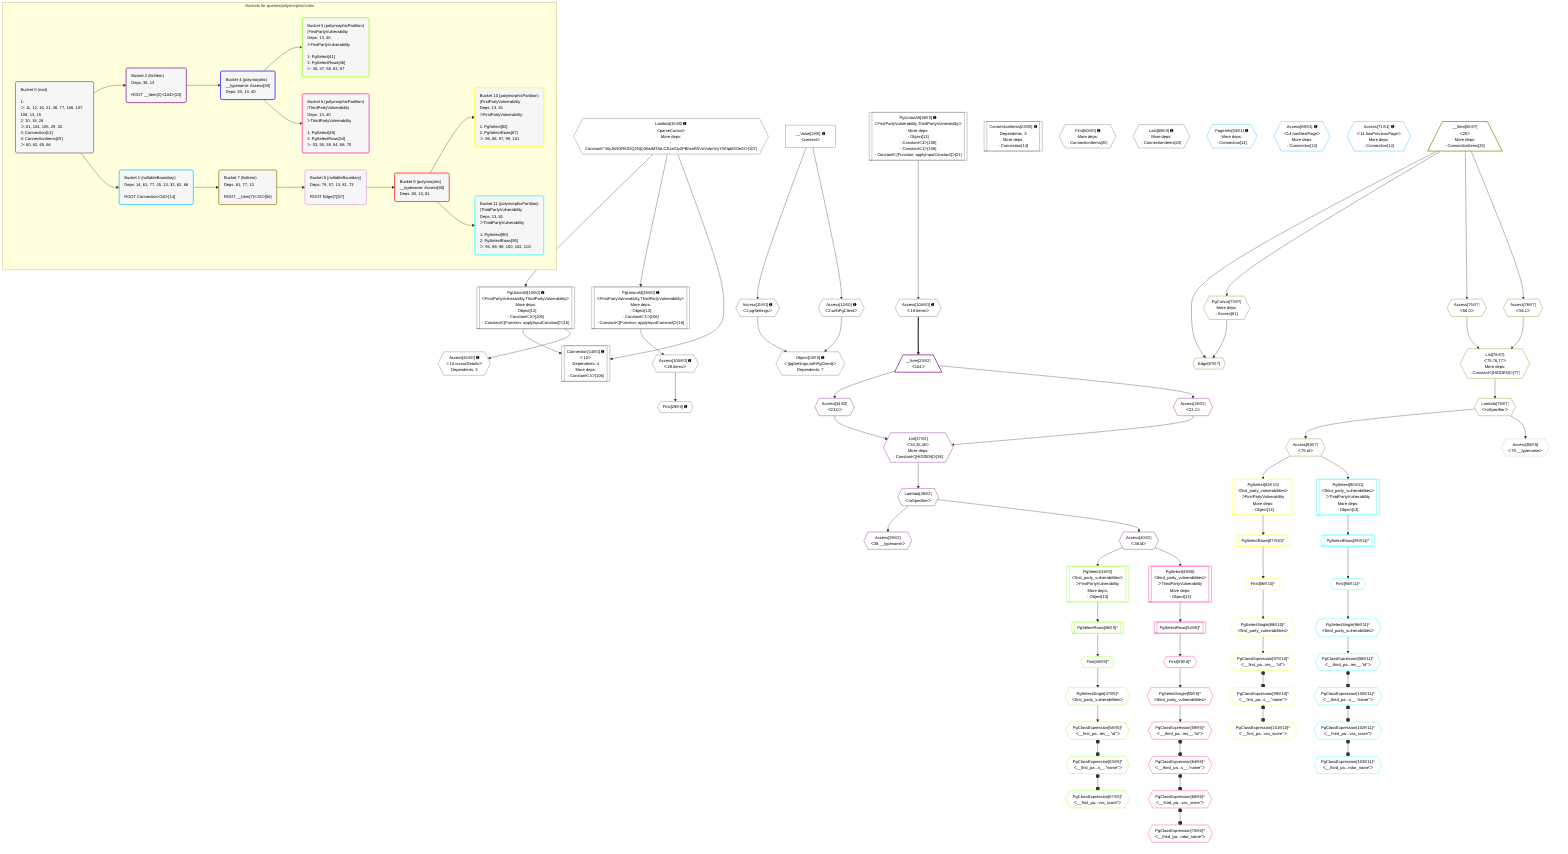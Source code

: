 %%{init: {'themeVariables': { 'fontSize': '12px'}}}%%
graph TD
    classDef path fill:#eee,stroke:#000,color:#000
    classDef plan fill:#fff,stroke-width:1px,color:#000
    classDef itemplan fill:#fff,stroke-width:2px,color:#000
    classDef unbatchedplan fill:#dff,stroke-width:1px,color:#000
    classDef sideeffectplan fill:#fcc,stroke-width:2px,color:#000
    classDef bucket fill:#f6f6f6,color:#000,stroke-width:2px,text-align:left

    subgraph "Buckets for queries/polymorphic/vulns"
    Bucket0("Bucket 0 (root)<br /><br />1: <br />ᐳ: 11, 12, 16, 21, 36, 77, 106, 107, 108, 13, 15<br />2: 10, 19, 28<br />ᐳ: 61, 104, 105, 29, 32<br />3: Connection[14]<br />4: ConnectionItems[25]<br />ᐳ: 60, 62, 65, 66"):::bucket
    Bucket1("Bucket 1 (nullableBoundary)<br />Deps: 14, 61, 77, 25, 13, 32, 62, 66<br /><br />ROOT Connectionᐸ10ᐳ[14]"):::bucket
    Bucket2("Bucket 2 (listItem)<br />Deps: 36, 13<br /><br />ROOT __Item{2}ᐸ104ᐳ[23]"):::bucket
    Bucket4("Bucket 4 (polymorphic)<br />__typename: Access[39]<br />Deps: 39, 13, 40"):::bucket
    Bucket5("Bucket 5 (polymorphicPartition)<br />|FirstPartyVulnerability<br />Deps: 13, 40<br />ᐳFirstPartyVulnerability<br /><br />1: PgSelect[41]<br />2: PgSelectRows[46]<br />ᐳ: 45, 47, 58, 63, 67"):::bucket
    Bucket6("Bucket 6 (polymorphicPartition)<br />|ThirdPartyVulnerability<br />Deps: 13, 40<br />ᐳThirdPartyVulnerability<br /><br />1: PgSelect[49]<br />2: PgSelectRows[54]<br />ᐳ: 53, 55, 59, 64, 68, 70"):::bucket
    Bucket7("Bucket 7 (listItem)<br />Deps: 61, 77, 13<br /><br />ROOT __Item{7}ᐸ25ᐳ[56]"):::bucket
    Bucket8("Bucket 8 (nullableBoundary)<br />Deps: 79, 57, 13, 81, 73<br /><br />ROOT Edge{7}[57]"):::bucket
    Bucket9("Bucket 9 (polymorphic)<br />__typename: Access[80]<br />Deps: 80, 13, 81"):::bucket
    Bucket10("Bucket 10 (polymorphicPartition)<br />|FirstPartyVulnerability<br />Deps: 13, 81<br />ᐳFirstPartyVulnerability<br /><br />1: PgSelect[82]<br />2: PgSelectRows[87]<br />ᐳ: 86, 88, 97, 99, 101"):::bucket
    Bucket11("Bucket 11 (polymorphicPartition)<br />|ThirdPartyVulnerability<br />Deps: 13, 81<br />ᐳThirdPartyVulnerability<br /><br />1: PgSelect[90]<br />2: PgSelectRows[95]<br />ᐳ: 94, 96, 98, 100, 102, 103"):::bucket
    end
    Bucket0 --> Bucket1 & Bucket2
    Bucket1 --> Bucket7
    Bucket2 --> Bucket4
    Bucket4 --> Bucket5 & Bucket6
    Bucket7 --> Bucket8
    Bucket8 --> Bucket9
    Bucket9 --> Bucket10 & Bucket11

    %% plan dependencies
    PgUnionAll10[["PgUnionAll[10∈0] ➊<br />ᐸFirstPartyVulnerability,ThirdPartyVulnerabilityᐳ<br />More deps:<br />- Object[13]<br />- Constantᐸ3ᐳ[106]<br />- Constantᐸ[Function: applyInputConstant]ᐳ[16]"]]:::plan
    Lambda15{{"Lambda[15∈0] ➊<br />ᐸparseCursorᐳ<br />More deps:<br />- Constantᐸ'WyJkNGRlODQ2NjQ3IiwiMTAiLCJUaGlyZFBhcnR5VnVsbmVyYWJpbGl0eSIᐳ[107]"}}:::plan
    Lambda15 --> PgUnionAll10
    PgUnionAll19[["PgUnionAll[19∈0] ➊<br />ᐸFirstPartyVulnerability,ThirdPartyVulnerabilityᐳ<br />More deps:<br />- Object[13]<br />- Constantᐸ3ᐳ[106]<br />- Constantᐸ1ᐳ[108]<br />- Constantᐸ[Function: applyInputConstant]ᐳ[21]"]]:::plan
    PgUnionAll28[["PgUnionAll[28∈0] ➊<br />ᐸFirstPartyVulnerability,ThirdPartyVulnerabilityᐳ<br />More deps:<br />- Object[13]<br />- Constantᐸ3ᐳ[106]<br />- Constantᐸ[Function: applyInputConstant]ᐳ[16]"]]:::plan
    Lambda15 --> PgUnionAll28
    Connection14[["Connection[14∈0] ➊<br />ᐸ10ᐳ<br />Dependents: 4<br />More deps:<br />- Constantᐸ3ᐳ[106]"]]:::plan
    PgUnionAll10 & Lambda15 --> Connection14
    Object13{{"Object[13∈0] ➊<br />ᐸ{pgSettings,withPgClient}ᐳ<br />Dependents: 7"}}:::plan
    Access11{{"Access[11∈0] ➊<br />ᐸ2.pgSettingsᐳ"}}:::plan
    Access12{{"Access[12∈0] ➊<br />ᐸ2.withPgClientᐳ"}}:::plan
    Access11 & Access12 --> Object13
    __Value2["__Value[2∈0] ➊<br />ᐸcontextᐳ"]:::plan
    __Value2 --> Access11
    __Value2 --> Access12
    ConnectionItems25[["ConnectionItems[25∈0] ➊<br />Dependents: 3<br />More deps:<br />- Connection[14]"]]:::plan
    First29{{"First[29∈0] ➊"}}:::plan
    Access105{{"Access[105∈0] ➊<br />ᐸ28.itemsᐳ"}}:::plan
    Access105 --> First29
    First60{{"First[60∈0] ➊<br />More deps:<br />- ConnectionItems[25]"}}:::plan
    Access61{{"Access[61∈0] ➊<br />ᐸ10.cursorDetailsᐳ<br />Dependents: 3"}}:::plan
    PgUnionAll10 --> Access61
    Last65{{"Last[65∈0] ➊<br />More deps:<br />- ConnectionItems[25]"}}:::plan
    Access104{{"Access[104∈0] ➊<br />ᐸ19.itemsᐳ"}}:::plan
    PgUnionAll19 --> Access104
    PgUnionAll28 --> Access105
    PageInfo33{{"PageInfo[33∈1] ➊<br />More deps:<br />- Connection[14]"}}:::plan
    Access69{{"Access[69∈1] ➊<br />ᐸ14.hasNextPageᐳ<br />More deps:<br />- Connection[14]"}}:::plan
    Access71{{"Access[71∈1] ➊<br />ᐸ14.hasPreviousPageᐳ<br />More deps:<br />- Connection[14]"}}:::plan
    List37{{"List[37∈2]<br />ᐸ34,35,36ᐳ<br />More deps:<br />- Constantᐸ[HIDDEN]ᐳ[36]"}}:::plan
    Access34{{"Access[34∈2]<br />ᐸ23.0ᐳ"}}:::plan
    Access35{{"Access[35∈2]<br />ᐸ23.1ᐳ"}}:::plan
    Access34 & Access35 --> List37
    __Item23[/"__Item[23∈2]<br />ᐸ104ᐳ"\]:::itemplan
    Access104 ==> __Item23
    __Item23 --> Access34
    __Item23 --> Access35
    Lambda38{{"Lambda[38∈2]<br />ᐸtoSpecifierᐳ"}}:::plan
    List37 --> Lambda38
    Access39{{"Access[39∈2]<br />ᐸ38.__typenameᐳ"}}:::plan
    Lambda38 --> Access39
    Access40{{"Access[40∈2]<br />ᐸ38.idᐳ"}}:::plan
    Lambda38 --> Access40
    PgSelect41[["PgSelect[41∈5]<br />ᐸfirst_party_vulnerabilitiesᐳ<br />ᐳFirstPartyVulnerability<br />More deps:<br />- Object[13]"]]:::plan
    Access40 --> PgSelect41
    First45{{"First[45∈5]^"}}:::plan
    PgSelectRows46[["PgSelectRows[46∈5]^"]]:::plan
    PgSelectRows46 --> First45
    PgSelect41 --> PgSelectRows46
    PgSelectSingle47{{"PgSelectSingle[47∈5]^<br />ᐸfirst_party_vulnerabilitiesᐳ"}}:::plan
    First45 --> PgSelectSingle47
    PgClassExpression58{{"PgClassExpression[58∈5]^<br />ᐸ__first_pa...ies__.”id”ᐳ"}}:::plan
    PgSelectSingle47 --> PgClassExpression58
    PgClassExpression63{{"PgClassExpression[63∈5]^<br />ᐸ__first_pa...s__.”name”ᐳ"}}:::plan
    PgClassExpression58 o--o PgClassExpression63
    PgClassExpression67{{"PgClassExpression[67∈5]^<br />ᐸ__first_pa...vss_score”ᐳ"}}:::plan
    PgClassExpression63 o--o PgClassExpression67
    PgSelect49[["PgSelect[49∈6]<br />ᐸthird_party_vulnerabilitiesᐳ<br />ᐳThirdPartyVulnerability<br />More deps:<br />- Object[13]"]]:::plan
    Access40 --> PgSelect49
    First53{{"First[53∈6]^"}}:::plan
    PgSelectRows54[["PgSelectRows[54∈6]^"]]:::plan
    PgSelectRows54 --> First53
    PgSelect49 --> PgSelectRows54
    PgSelectSingle55{{"PgSelectSingle[55∈6]^<br />ᐸthird_party_vulnerabilitiesᐳ"}}:::plan
    First53 --> PgSelectSingle55
    PgClassExpression59{{"PgClassExpression[59∈6]^<br />ᐸ__third_pa...ies__.”id”ᐳ"}}:::plan
    PgSelectSingle55 --> PgClassExpression59
    PgClassExpression64{{"PgClassExpression[64∈6]^<br />ᐸ__third_pa...s__.”name”ᐳ"}}:::plan
    PgClassExpression59 o--o PgClassExpression64
    PgClassExpression68{{"PgClassExpression[68∈6]^<br />ᐸ__third_pa...vss_score”ᐳ"}}:::plan
    PgClassExpression64 o--o PgClassExpression68
    PgClassExpression70{{"PgClassExpression[70∈6]^<br />ᐸ__third_pa...ndor_name”ᐳ"}}:::plan
    PgClassExpression68 o--o PgClassExpression70
    List78{{"List[78∈7]<br />ᐸ75,76,77ᐳ<br />More deps:<br />- Constantᐸ[HIDDEN]ᐳ[77]"}}:::plan
    Access75{{"Access[75∈7]<br />ᐸ56.0ᐳ"}}:::plan
    Access76{{"Access[76∈7]<br />ᐸ56.1ᐳ"}}:::plan
    Access75 & Access76 --> List78
    Edge57{{"Edge[57∈7]"}}:::plan
    __Item56[/"__Item[56∈7]<br />ᐸ25ᐳ<br />More deps:<br />- ConnectionItems[25]"\]:::itemplan
    PgCursor73{{"PgCursor[73∈7]<br />More deps:<br />- Access[61]"}}:::plan
    __Item56 & PgCursor73 --> Edge57
    __Item56 --> PgCursor73
    __Item56 --> Access75
    __Item56 --> Access76
    Lambda79{{"Lambda[79∈7]<br />ᐸtoSpecifierᐳ"}}:::plan
    List78 --> Lambda79
    Access81{{"Access[81∈7]<br />ᐸ79.idᐳ"}}:::plan
    Lambda79 --> Access81
    Access80{{"Access[80∈8]<br />ᐸ79.__typenameᐳ"}}:::plan
    Lambda79 --> Access80
    PgSelect82[["PgSelect[82∈10]<br />ᐸfirst_party_vulnerabilitiesᐳ<br />ᐳFirstPartyVulnerability<br />More deps:<br />- Object[13]"]]:::plan
    Access81 --> PgSelect82
    First86{{"First[86∈10]^"}}:::plan
    PgSelectRows87[["PgSelectRows[87∈10]^"]]:::plan
    PgSelectRows87 --> First86
    PgSelect82 --> PgSelectRows87
    PgSelectSingle88{{"PgSelectSingle[88∈10]^<br />ᐸfirst_party_vulnerabilitiesᐳ"}}:::plan
    First86 --> PgSelectSingle88
    PgClassExpression97{{"PgClassExpression[97∈10]^<br />ᐸ__first_pa...ies__.”id”ᐳ"}}:::plan
    PgSelectSingle88 --> PgClassExpression97
    PgClassExpression99{{"PgClassExpression[99∈10]^<br />ᐸ__first_pa...s__.”name”ᐳ"}}:::plan
    PgClassExpression97 o--o PgClassExpression99
    PgClassExpression101{{"PgClassExpression[101∈10]^<br />ᐸ__first_pa...vss_score”ᐳ"}}:::plan
    PgClassExpression99 o--o PgClassExpression101
    PgSelect90[["PgSelect[90∈11]<br />ᐸthird_party_vulnerabilitiesᐳ<br />ᐳThirdPartyVulnerability<br />More deps:<br />- Object[13]"]]:::plan
    Access81 --> PgSelect90
    First94{{"First[94∈11]^"}}:::plan
    PgSelectRows95[["PgSelectRows[95∈11]^"]]:::plan
    PgSelectRows95 --> First94
    PgSelect90 --> PgSelectRows95
    PgSelectSingle96{{"PgSelectSingle[96∈11]^<br />ᐸthird_party_vulnerabilitiesᐳ"}}:::plan
    First94 --> PgSelectSingle96
    PgClassExpression98{{"PgClassExpression[98∈11]^<br />ᐸ__third_pa...ies__.”id”ᐳ"}}:::plan
    PgSelectSingle96 --> PgClassExpression98
    PgClassExpression100{{"PgClassExpression[100∈11]^<br />ᐸ__third_pa...s__.”name”ᐳ"}}:::plan
    PgClassExpression98 o--o PgClassExpression100
    PgClassExpression102{{"PgClassExpression[102∈11]^<br />ᐸ__third_pa...vss_score”ᐳ"}}:::plan
    PgClassExpression100 o--o PgClassExpression102
    PgClassExpression103{{"PgClassExpression[103∈11]^<br />ᐸ__third_pa...ndor_name”ᐳ"}}:::plan
    PgClassExpression102 o--o PgClassExpression103

    %% define steps
    classDef bucket0 stroke:#696969
    class Bucket0,__Value2,PgUnionAll10,Access11,Access12,Object13,Connection14,Lambda15,PgUnionAll19,ConnectionItems25,PgUnionAll28,First29,First60,Access61,Last65,Access104,Access105 bucket0
    classDef bucket1 stroke:#00bfff
    class Bucket1,PageInfo33,Access69,Access71 bucket1
    classDef bucket2 stroke:#7f007f
    class Bucket2,__Item23,Access34,Access35,List37,Lambda38,Access39,Access40 bucket2
    classDef bucket4 stroke:#0000ff
    class Bucket4 bucket4
    classDef bucket5 stroke:#7fff00
    class Bucket5,PgSelect41,First45,PgSelectRows46,PgSelectSingle47,PgClassExpression58,PgClassExpression63,PgClassExpression67 bucket5
    classDef bucket6 stroke:#ff1493
    class Bucket6,PgSelect49,First53,PgSelectRows54,PgSelectSingle55,PgClassExpression59,PgClassExpression64,PgClassExpression68,PgClassExpression70 bucket6
    classDef bucket7 stroke:#808000
    class Bucket7,__Item56,Edge57,PgCursor73,Access75,Access76,List78,Lambda79,Access81 bucket7
    classDef bucket8 stroke:#dda0dd
    class Bucket8,Access80 bucket8
    classDef bucket9 stroke:#ff0000
    class Bucket9 bucket9
    classDef bucket10 stroke:#ffff00
    class Bucket10,PgSelect82,First86,PgSelectRows87,PgSelectSingle88,PgClassExpression97,PgClassExpression99,PgClassExpression101 bucket10
    classDef bucket11 stroke:#00ffff
    class Bucket11,PgSelect90,First94,PgSelectRows95,PgSelectSingle96,PgClassExpression98,PgClassExpression100,PgClassExpression102,PgClassExpression103 bucket11